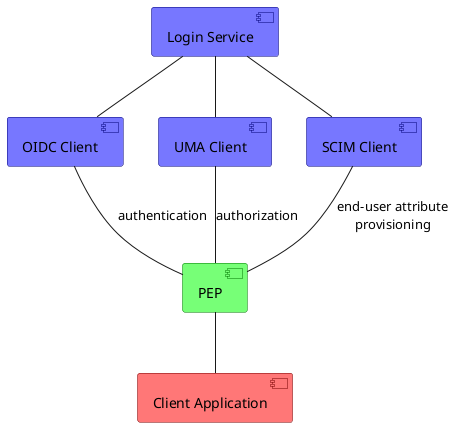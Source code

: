 @startuml "PEP Context"

hide stereotype

/'------------------------------------------------------------------------------
  Components
------------------------------------------------------------------------------'/
[PEP] as PEP <<pep>>
["OIDC Client"] as "OIDC Client" <<provider>>
["UMA Client"] as "UMA Client" <<provider>>
["SCIM Client"] as "SCIM Client" <<provider>>
["Client Application"] as "Client Application" <<consumer>>
["Login Service"] as "Login Service" <<provider>>

/'------------------------------------------------------------------------------
  Top row
------------------------------------------------------------------------------'/
["OIDC Client"] -- [PEP]: authentication
["UMA Client"] -- [PEP]: authorization
["SCIM Client"] -- [PEP]: end-user attribute\nprovisioning
["Login Service"] -- ["OIDC Client"]
["Login Service"] -- ["UMA Client"]
["Login Service"] -- ["SCIM Client"]

/'------------------------------------------------------------------------------
  Bottom row
------------------------------------------------------------------------------'/
[PEP] -- ["Client Application"]

skinparam component<<pep>> {
    BackgroundColor #77ff77
    BorderColor #007700
}

skinparam component<<consumer>> {
    BackgroundColor #ff7777
    BorderColor #770000
}

skinparam component<<provider>> {
    BackgroundColor #7777ff
    BorderColor #000077
}

@enduml
